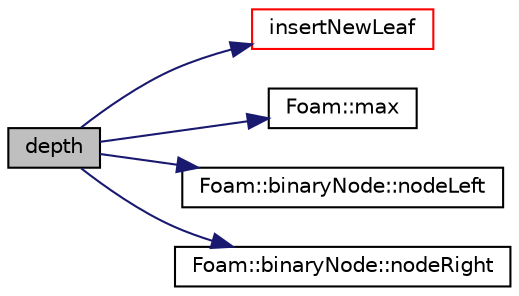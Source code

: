 digraph "depth"
{
  bgcolor="transparent";
  edge [fontname="Helvetica",fontsize="10",labelfontname="Helvetica",labelfontsize="10"];
  node [fontname="Helvetica",fontsize="10",shape=record];
  rankdir="LR";
  Node6 [label="depth",height=0.2,width=0.4,color="black", fillcolor="grey75", style="filled", fontcolor="black"];
  Node6 -> Node7 [color="midnightblue",fontsize="10",style="solid",fontname="Helvetica"];
  Node7 [label="insertNewLeaf",height=0.2,width=0.4,color="red",URL="$a31121.html#a94f4a0d750cf10f8b5791750a6859483"];
  Node6 -> Node26 [color="midnightblue",fontsize="10",style="solid",fontname="Helvetica"];
  Node26 [label="Foam::max",height=0.2,width=0.4,color="black",URL="$a21851.html#ac993e906cf2774ae77e666bc24e81733"];
  Node6 -> Node16 [color="midnightblue",fontsize="10",style="solid",fontname="Helvetica"];
  Node16 [label="Foam::binaryNode::nodeLeft",height=0.2,width=0.4,color="black",URL="$a31117.html#ac01cece940722ecee5f75c9528bbf050"];
  Node6 -> Node14 [color="midnightblue",fontsize="10",style="solid",fontname="Helvetica"];
  Node14 [label="Foam::binaryNode::nodeRight",height=0.2,width=0.4,color="black",URL="$a31117.html#ace5bd1643ca1b4c37369be996d1436d0"];
}
